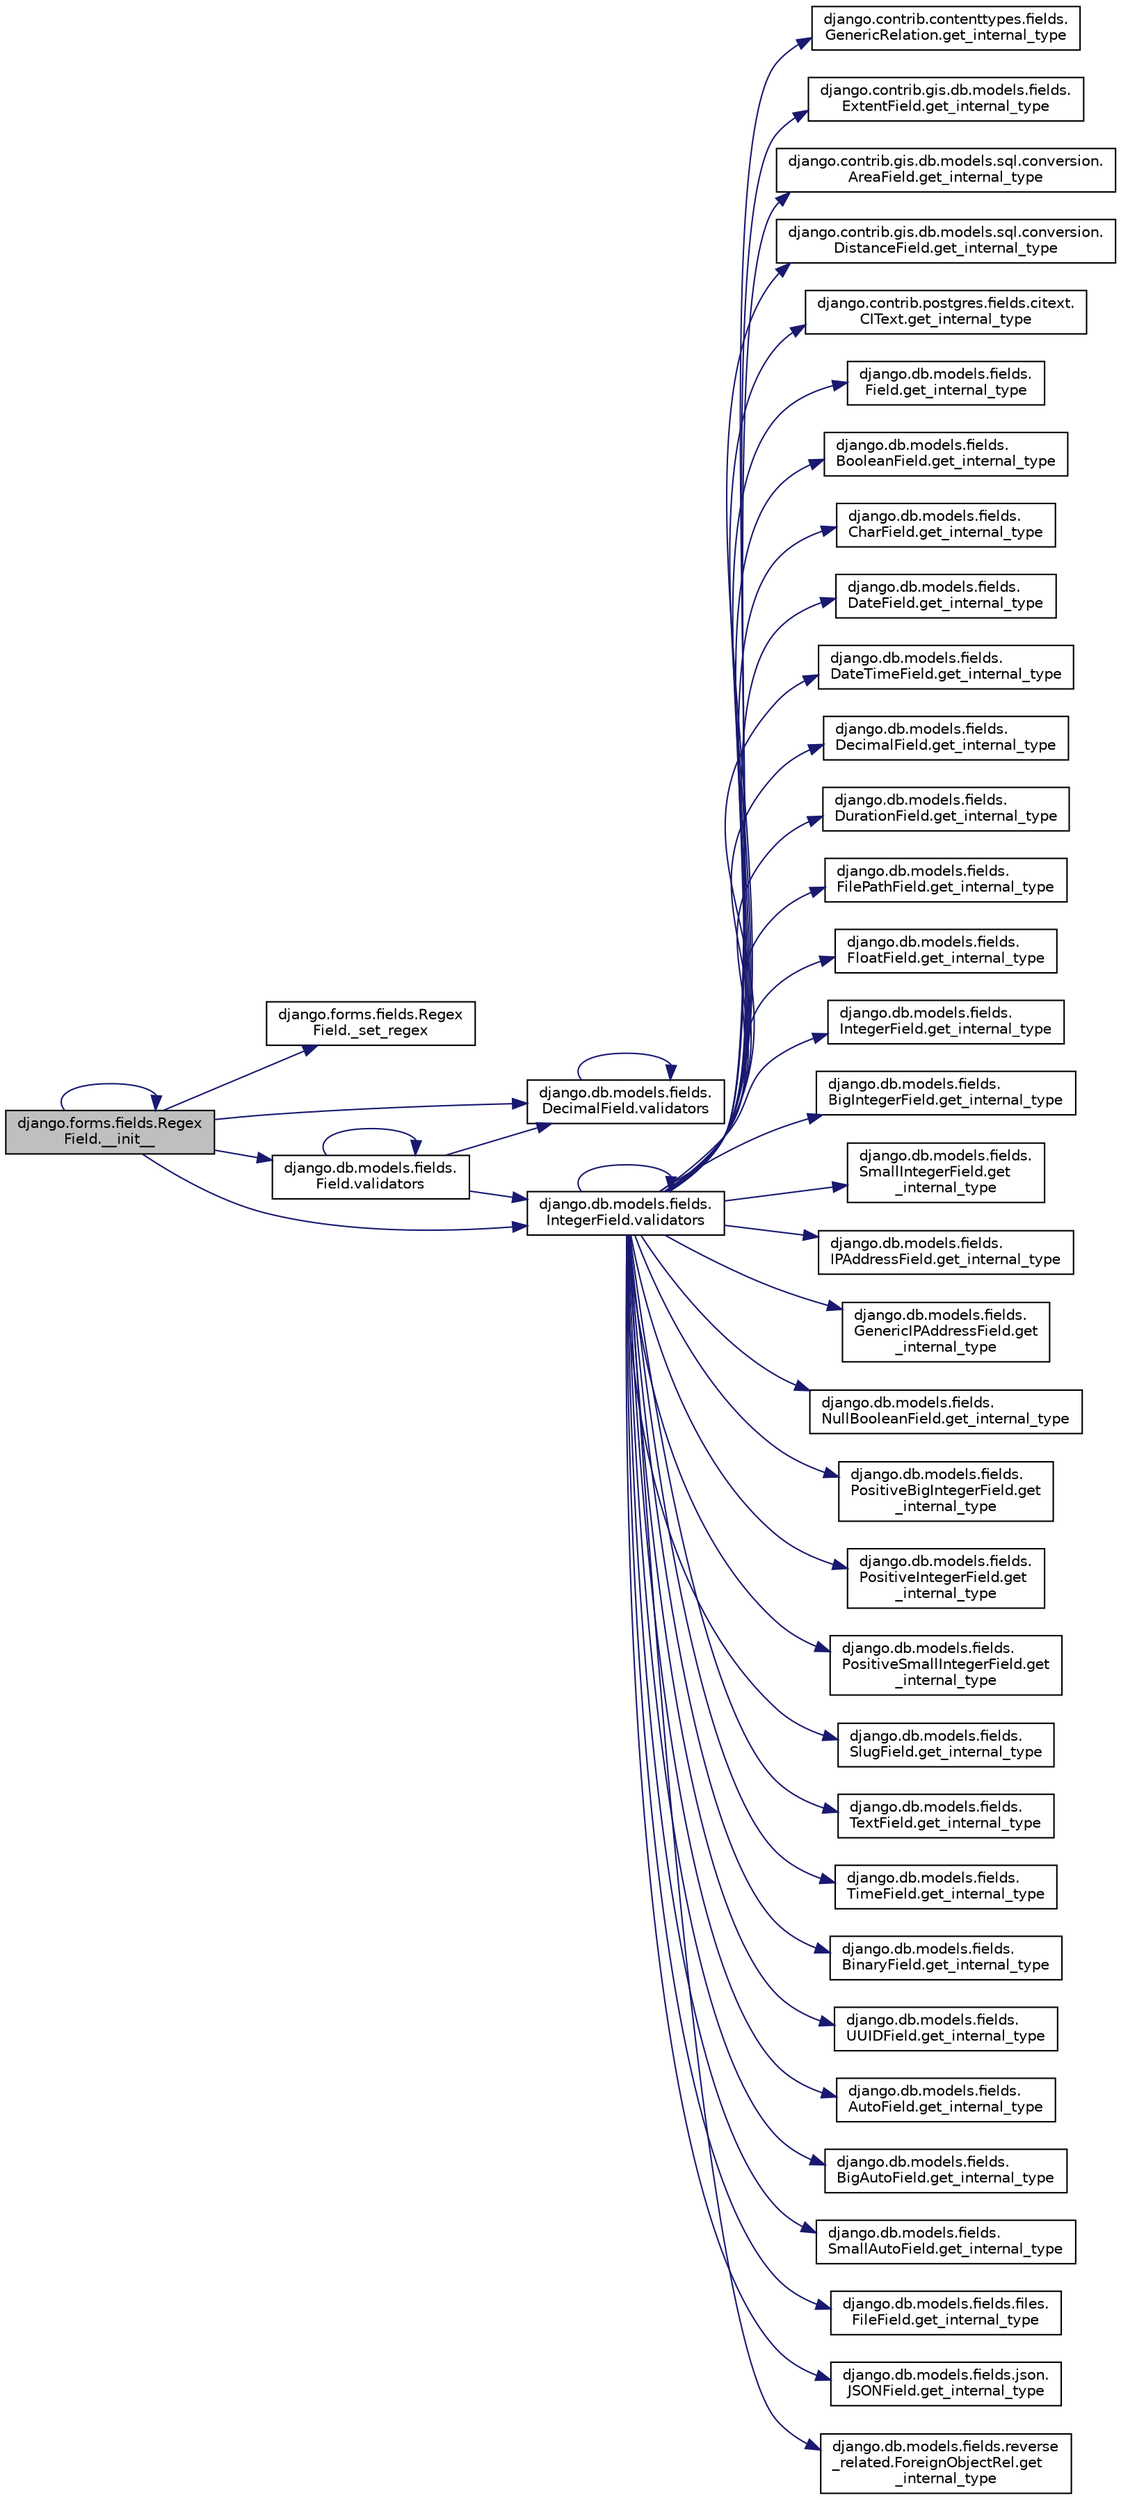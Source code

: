 digraph "django.forms.fields.RegexField.__init__"
{
 // LATEX_PDF_SIZE
  edge [fontname="Helvetica",fontsize="10",labelfontname="Helvetica",labelfontsize="10"];
  node [fontname="Helvetica",fontsize="10",shape=record];
  rankdir="LR";
  Node1 [label="django.forms.fields.Regex\lField.__init__",height=0.2,width=0.4,color="black", fillcolor="grey75", style="filled", fontcolor="black",tooltip=" "];
  Node1 -> Node1 [color="midnightblue",fontsize="10",style="solid",fontname="Helvetica"];
  Node1 -> Node2 [color="midnightblue",fontsize="10",style="solid",fontname="Helvetica"];
  Node2 [label="django.forms.fields.Regex\lField._set_regex",height=0.2,width=0.4,color="black", fillcolor="white", style="filled",URL="$d4/d8c/classdjango_1_1forms_1_1fields_1_1_regex_field.html#a6d85d89052b9538012d7f0596b638dc4",tooltip=" "];
  Node1 -> Node3 [color="midnightblue",fontsize="10",style="solid",fontname="Helvetica"];
  Node3 [label="django.db.models.fields.\lField.validators",height=0.2,width=0.4,color="black", fillcolor="white", style="filled",URL="$db/d75/classdjango_1_1db_1_1models_1_1fields_1_1_field.html#af4d937406c1476bb471a163b1cfcf52b",tooltip=" "];
  Node3 -> Node3 [color="midnightblue",fontsize="10",style="solid",fontname="Helvetica"];
  Node3 -> Node4 [color="midnightblue",fontsize="10",style="solid",fontname="Helvetica"];
  Node4 [label="django.db.models.fields.\lDecimalField.validators",height=0.2,width=0.4,color="black", fillcolor="white", style="filled",URL="$d7/deb/classdjango_1_1db_1_1models_1_1fields_1_1_decimal_field.html#a58a8ed0a4797aa7748e97fba31fcaf4a",tooltip=" "];
  Node4 -> Node4 [color="midnightblue",fontsize="10",style="solid",fontname="Helvetica"];
  Node3 -> Node5 [color="midnightblue",fontsize="10",style="solid",fontname="Helvetica"];
  Node5 [label="django.db.models.fields.\lIntegerField.validators",height=0.2,width=0.4,color="black", fillcolor="white", style="filled",URL="$d5/d95/classdjango_1_1db_1_1models_1_1fields_1_1_integer_field.html#a41a8a46e6f566c13abf73150388eedd6",tooltip=" "];
  Node5 -> Node6 [color="midnightblue",fontsize="10",style="solid",fontname="Helvetica"];
  Node6 [label="django.contrib.contenttypes.fields.\lGenericRelation.get_internal_type",height=0.2,width=0.4,color="black", fillcolor="white", style="filled",URL="$d9/d64/classdjango_1_1contrib_1_1contenttypes_1_1fields_1_1_generic_relation.html#a7990bd2f6bb83da4e41a86482aeb7960",tooltip=" "];
  Node5 -> Node7 [color="midnightblue",fontsize="10",style="solid",fontname="Helvetica"];
  Node7 [label="django.contrib.gis.db.models.fields.\lExtentField.get_internal_type",height=0.2,width=0.4,color="black", fillcolor="white", style="filled",URL="$d4/de8/classdjango_1_1contrib_1_1gis_1_1db_1_1models_1_1fields_1_1_extent_field.html#afc01bc6a5210f807b425af7bcb42a7f6",tooltip=" "];
  Node5 -> Node8 [color="midnightblue",fontsize="10",style="solid",fontname="Helvetica"];
  Node8 [label="django.contrib.gis.db.models.sql.conversion.\lAreaField.get_internal_type",height=0.2,width=0.4,color="black", fillcolor="white", style="filled",URL="$d8/d3f/classdjango_1_1contrib_1_1gis_1_1db_1_1models_1_1sql_1_1conversion_1_1_area_field.html#abde2aed8614bf16c40975629a6f4b052",tooltip=" "];
  Node5 -> Node9 [color="midnightblue",fontsize="10",style="solid",fontname="Helvetica"];
  Node9 [label="django.contrib.gis.db.models.sql.conversion.\lDistanceField.get_internal_type",height=0.2,width=0.4,color="black", fillcolor="white", style="filled",URL="$d3/d85/classdjango_1_1contrib_1_1gis_1_1db_1_1models_1_1sql_1_1conversion_1_1_distance_field.html#ab366f3b3f7fb89a0de664c3c35170b27",tooltip=" "];
  Node5 -> Node10 [color="midnightblue",fontsize="10",style="solid",fontname="Helvetica"];
  Node10 [label="django.contrib.postgres.fields.citext.\lCIText.get_internal_type",height=0.2,width=0.4,color="black", fillcolor="white", style="filled",URL="$db/db7/classdjango_1_1contrib_1_1postgres_1_1fields_1_1citext_1_1_c_i_text.html#aedd9a318c74552863d7ff7bed60415e4",tooltip=" "];
  Node5 -> Node11 [color="midnightblue",fontsize="10",style="solid",fontname="Helvetica"];
  Node11 [label="django.db.models.fields.\lField.get_internal_type",height=0.2,width=0.4,color="black", fillcolor="white", style="filled",URL="$db/d75/classdjango_1_1db_1_1models_1_1fields_1_1_field.html#a1b24712a6b2f3cabdcbe1e2b99ba9a6c",tooltip=" "];
  Node5 -> Node12 [color="midnightblue",fontsize="10",style="solid",fontname="Helvetica"];
  Node12 [label="django.db.models.fields.\lBooleanField.get_internal_type",height=0.2,width=0.4,color="black", fillcolor="white", style="filled",URL="$de/d82/classdjango_1_1db_1_1models_1_1fields_1_1_boolean_field.html#a020b7db391ffc3941d959cf926fcc92d",tooltip=" "];
  Node5 -> Node13 [color="midnightblue",fontsize="10",style="solid",fontname="Helvetica"];
  Node13 [label="django.db.models.fields.\lCharField.get_internal_type",height=0.2,width=0.4,color="black", fillcolor="white", style="filled",URL="$d1/de7/classdjango_1_1db_1_1models_1_1fields_1_1_char_field.html#a7ae0f1d44901306ae49802b1f4a08f94",tooltip=" "];
  Node5 -> Node14 [color="midnightblue",fontsize="10",style="solid",fontname="Helvetica"];
  Node14 [label="django.db.models.fields.\lDateField.get_internal_type",height=0.2,width=0.4,color="black", fillcolor="white", style="filled",URL="$d0/df6/classdjango_1_1db_1_1models_1_1fields_1_1_date_field.html#a6d3abdff5758b7efb3752f0db09ec2f9",tooltip=" "];
  Node5 -> Node15 [color="midnightblue",fontsize="10",style="solid",fontname="Helvetica"];
  Node15 [label="django.db.models.fields.\lDateTimeField.get_internal_type",height=0.2,width=0.4,color="black", fillcolor="white", style="filled",URL="$d5/d54/classdjango_1_1db_1_1models_1_1fields_1_1_date_time_field.html#a06a35a156aaf4637aadd5b46eb263bfc",tooltip=" "];
  Node5 -> Node16 [color="midnightblue",fontsize="10",style="solid",fontname="Helvetica"];
  Node16 [label="django.db.models.fields.\lDecimalField.get_internal_type",height=0.2,width=0.4,color="black", fillcolor="white", style="filled",URL="$d7/deb/classdjango_1_1db_1_1models_1_1fields_1_1_decimal_field.html#afc047261545f4b447b9cb0eb97a68987",tooltip=" "];
  Node5 -> Node17 [color="midnightblue",fontsize="10",style="solid",fontname="Helvetica"];
  Node17 [label="django.db.models.fields.\lDurationField.get_internal_type",height=0.2,width=0.4,color="black", fillcolor="white", style="filled",URL="$d3/df8/classdjango_1_1db_1_1models_1_1fields_1_1_duration_field.html#a36c7135a639f7319a6ad7d3320d602b4",tooltip=" "];
  Node5 -> Node18 [color="midnightblue",fontsize="10",style="solid",fontname="Helvetica"];
  Node18 [label="django.db.models.fields.\lFilePathField.get_internal_type",height=0.2,width=0.4,color="black", fillcolor="white", style="filled",URL="$d9/d58/classdjango_1_1db_1_1models_1_1fields_1_1_file_path_field.html#a2eee88843348dea92c782d6406a69bfe",tooltip=" "];
  Node5 -> Node19 [color="midnightblue",fontsize="10",style="solid",fontname="Helvetica"];
  Node19 [label="django.db.models.fields.\lFloatField.get_internal_type",height=0.2,width=0.4,color="black", fillcolor="white", style="filled",URL="$d8/dfd/classdjango_1_1db_1_1models_1_1fields_1_1_float_field.html#a7b14323c0cfd90d89c13b270afc17d36",tooltip=" "];
  Node5 -> Node20 [color="midnightblue",fontsize="10",style="solid",fontname="Helvetica"];
  Node20 [label="django.db.models.fields.\lIntegerField.get_internal_type",height=0.2,width=0.4,color="black", fillcolor="white", style="filled",URL="$d5/d95/classdjango_1_1db_1_1models_1_1fields_1_1_integer_field.html#ae0492005aae3861238601c38ea74cb8f",tooltip=" "];
  Node5 -> Node21 [color="midnightblue",fontsize="10",style="solid",fontname="Helvetica"];
  Node21 [label="django.db.models.fields.\lBigIntegerField.get_internal_type",height=0.2,width=0.4,color="black", fillcolor="white", style="filled",URL="$d9/d38/classdjango_1_1db_1_1models_1_1fields_1_1_big_integer_field.html#a06968d4c926a8466965dd6768a468a55",tooltip=" "];
  Node5 -> Node22 [color="midnightblue",fontsize="10",style="solid",fontname="Helvetica"];
  Node22 [label="django.db.models.fields.\lSmallIntegerField.get\l_internal_type",height=0.2,width=0.4,color="black", fillcolor="white", style="filled",URL="$dc/d77/classdjango_1_1db_1_1models_1_1fields_1_1_small_integer_field.html#a8222e82805d7a9c8ac1b5250e48013fa",tooltip=" "];
  Node5 -> Node23 [color="midnightblue",fontsize="10",style="solid",fontname="Helvetica"];
  Node23 [label="django.db.models.fields.\lIPAddressField.get_internal_type",height=0.2,width=0.4,color="black", fillcolor="white", style="filled",URL="$d3/d70/classdjango_1_1db_1_1models_1_1fields_1_1_i_p_address_field.html#a0bac3bd9539b3fcccd4a0c2d9c4fc563",tooltip=" "];
  Node5 -> Node24 [color="midnightblue",fontsize="10",style="solid",fontname="Helvetica"];
  Node24 [label="django.db.models.fields.\lGenericIPAddressField.get\l_internal_type",height=0.2,width=0.4,color="black", fillcolor="white", style="filled",URL="$d4/dfb/classdjango_1_1db_1_1models_1_1fields_1_1_generic_i_p_address_field.html#a1e00703992ae81f65951494f46ed98f0",tooltip=" "];
  Node5 -> Node25 [color="midnightblue",fontsize="10",style="solid",fontname="Helvetica"];
  Node25 [label="django.db.models.fields.\lNullBooleanField.get_internal_type",height=0.2,width=0.4,color="black", fillcolor="white", style="filled",URL="$d1/d6d/classdjango_1_1db_1_1models_1_1fields_1_1_null_boolean_field.html#a1177912ca4d35b79b6e341cb32e73606",tooltip=" "];
  Node5 -> Node26 [color="midnightblue",fontsize="10",style="solid",fontname="Helvetica"];
  Node26 [label="django.db.models.fields.\lPositiveBigIntegerField.get\l_internal_type",height=0.2,width=0.4,color="black", fillcolor="white", style="filled",URL="$d7/db2/classdjango_1_1db_1_1models_1_1fields_1_1_positive_big_integer_field.html#a7f8f0ae51cacbfaead5b56874e373ac3",tooltip=" "];
  Node5 -> Node27 [color="midnightblue",fontsize="10",style="solid",fontname="Helvetica"];
  Node27 [label="django.db.models.fields.\lPositiveIntegerField.get\l_internal_type",height=0.2,width=0.4,color="black", fillcolor="white", style="filled",URL="$d6/d1e/classdjango_1_1db_1_1models_1_1fields_1_1_positive_integer_field.html#a55c183547154b6a81fc8d988db782d08",tooltip=" "];
  Node5 -> Node28 [color="midnightblue",fontsize="10",style="solid",fontname="Helvetica"];
  Node28 [label="django.db.models.fields.\lPositiveSmallIntegerField.get\l_internal_type",height=0.2,width=0.4,color="black", fillcolor="white", style="filled",URL="$da/d6c/classdjango_1_1db_1_1models_1_1fields_1_1_positive_small_integer_field.html#a3226e3edb46710093d102e0dcb37ee42",tooltip=" "];
  Node5 -> Node29 [color="midnightblue",fontsize="10",style="solid",fontname="Helvetica"];
  Node29 [label="django.db.models.fields.\lSlugField.get_internal_type",height=0.2,width=0.4,color="black", fillcolor="white", style="filled",URL="$de/d18/classdjango_1_1db_1_1models_1_1fields_1_1_slug_field.html#a360aa950a61314486e22b447c1503f32",tooltip=" "];
  Node5 -> Node30 [color="midnightblue",fontsize="10",style="solid",fontname="Helvetica"];
  Node30 [label="django.db.models.fields.\lTextField.get_internal_type",height=0.2,width=0.4,color="black", fillcolor="white", style="filled",URL="$d4/d0d/classdjango_1_1db_1_1models_1_1fields_1_1_text_field.html#a18f5ad703b1037e6dfd87136576e1ca1",tooltip=" "];
  Node5 -> Node31 [color="midnightblue",fontsize="10",style="solid",fontname="Helvetica"];
  Node31 [label="django.db.models.fields.\lTimeField.get_internal_type",height=0.2,width=0.4,color="black", fillcolor="white", style="filled",URL="$da/dd0/classdjango_1_1db_1_1models_1_1fields_1_1_time_field.html#a41646d35ab416b6a384a8fc52689de38",tooltip=" "];
  Node5 -> Node32 [color="midnightblue",fontsize="10",style="solid",fontname="Helvetica"];
  Node32 [label="django.db.models.fields.\lBinaryField.get_internal_type",height=0.2,width=0.4,color="black", fillcolor="white", style="filled",URL="$df/dab/classdjango_1_1db_1_1models_1_1fields_1_1_binary_field.html#a0ca1f259bf43997b2e6163d90c5d2074",tooltip=" "];
  Node5 -> Node33 [color="midnightblue",fontsize="10",style="solid",fontname="Helvetica"];
  Node33 [label="django.db.models.fields.\lUUIDField.get_internal_type",height=0.2,width=0.4,color="black", fillcolor="white", style="filled",URL="$dd/dc7/classdjango_1_1db_1_1models_1_1fields_1_1_u_u_i_d_field.html#ae692da9c4abde73e755fba345d288fe1",tooltip=" "];
  Node5 -> Node34 [color="midnightblue",fontsize="10",style="solid",fontname="Helvetica"];
  Node34 [label="django.db.models.fields.\lAutoField.get_internal_type",height=0.2,width=0.4,color="black", fillcolor="white", style="filled",URL="$d3/d19/classdjango_1_1db_1_1models_1_1fields_1_1_auto_field.html#ac2cb57ce87dd03ebe9e5ea92ffe85709",tooltip=" "];
  Node5 -> Node35 [color="midnightblue",fontsize="10",style="solid",fontname="Helvetica"];
  Node35 [label="django.db.models.fields.\lBigAutoField.get_internal_type",height=0.2,width=0.4,color="black", fillcolor="white", style="filled",URL="$de/dbc/classdjango_1_1db_1_1models_1_1fields_1_1_big_auto_field.html#afc7882001fc1017fe5fa53b14bcdc2cb",tooltip=" "];
  Node5 -> Node36 [color="midnightblue",fontsize="10",style="solid",fontname="Helvetica"];
  Node36 [label="django.db.models.fields.\lSmallAutoField.get_internal_type",height=0.2,width=0.4,color="black", fillcolor="white", style="filled",URL="$d4/da6/classdjango_1_1db_1_1models_1_1fields_1_1_small_auto_field.html#a6e166481cec6bb0138c1ca09a3a1ea02",tooltip=" "];
  Node5 -> Node37 [color="midnightblue",fontsize="10",style="solid",fontname="Helvetica"];
  Node37 [label="django.db.models.fields.files.\lFileField.get_internal_type",height=0.2,width=0.4,color="black", fillcolor="white", style="filled",URL="$d1/d5a/classdjango_1_1db_1_1models_1_1fields_1_1files_1_1_file_field.html#ae81df2930756b4de1f4ef9de72d3a452",tooltip=" "];
  Node5 -> Node38 [color="midnightblue",fontsize="10",style="solid",fontname="Helvetica"];
  Node38 [label="django.db.models.fields.json.\lJSONField.get_internal_type",height=0.2,width=0.4,color="black", fillcolor="white", style="filled",URL="$d0/da9/classdjango_1_1db_1_1models_1_1fields_1_1json_1_1_j_s_o_n_field.html#a564d362ea21a92349ad4ef5b97c264f5",tooltip=" "];
  Node5 -> Node39 [color="midnightblue",fontsize="10",style="solid",fontname="Helvetica"];
  Node39 [label="django.db.models.fields.reverse\l_related.ForeignObjectRel.get\l_internal_type",height=0.2,width=0.4,color="black", fillcolor="white", style="filled",URL="$d3/da4/classdjango_1_1db_1_1models_1_1fields_1_1reverse__related_1_1_foreign_object_rel.html#a7e472d3e2acb8b3e85d9c65fd4155b34",tooltip=" "];
  Node5 -> Node5 [color="midnightblue",fontsize="10",style="solid",fontname="Helvetica"];
  Node1 -> Node4 [color="midnightblue",fontsize="10",style="solid",fontname="Helvetica"];
  Node1 -> Node5 [color="midnightblue",fontsize="10",style="solid",fontname="Helvetica"];
}
